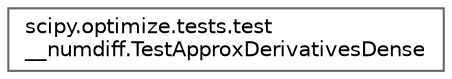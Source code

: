digraph "Graphical Class Hierarchy"
{
 // LATEX_PDF_SIZE
  bgcolor="transparent";
  edge [fontname=Helvetica,fontsize=10,labelfontname=Helvetica,labelfontsize=10];
  node [fontname=Helvetica,fontsize=10,shape=box,height=0.2,width=0.4];
  rankdir="LR";
  Node0 [id="Node000000",label="scipy.optimize.tests.test\l__numdiff.TestApproxDerivativesDense",height=0.2,width=0.4,color="grey40", fillcolor="white", style="filled",URL="$d9/d83/classscipy_1_1optimize_1_1tests_1_1test____numdiff_1_1TestApproxDerivativesDense.html",tooltip=" "];
}
